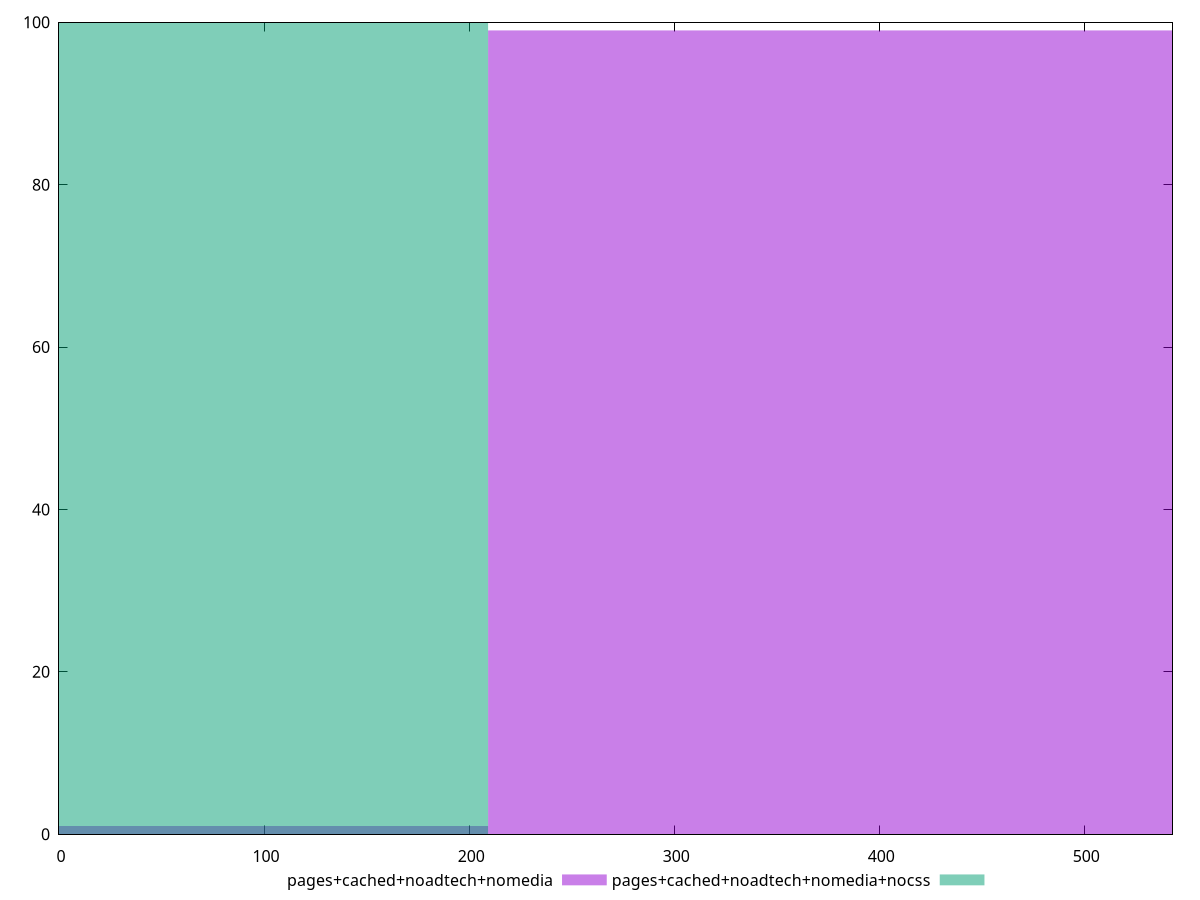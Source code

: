 reset

$pagesCachedNoadtechNomedia <<EOF
0 1
418.48937784492745 99
EOF

$pagesCachedNoadtechNomediaNocss <<EOF
0 100
EOF

set key outside below
set boxwidth 418.48937784492745
set xrange [0:543]
set yrange [0:100]
set trange [0:100]
set style fill transparent solid 0.5 noborder
set terminal svg size 640, 500 enhanced background rgb 'white'
set output "report_00019_2021-02-10T18-14-37.922Z//render-blocking-resources/comparison/histogram/3_vs_4.svg"

plot $pagesCachedNoadtechNomedia title "pages+cached+noadtech+nomedia" with boxes, \
     $pagesCachedNoadtechNomediaNocss title "pages+cached+noadtech+nomedia+nocss" with boxes

reset
